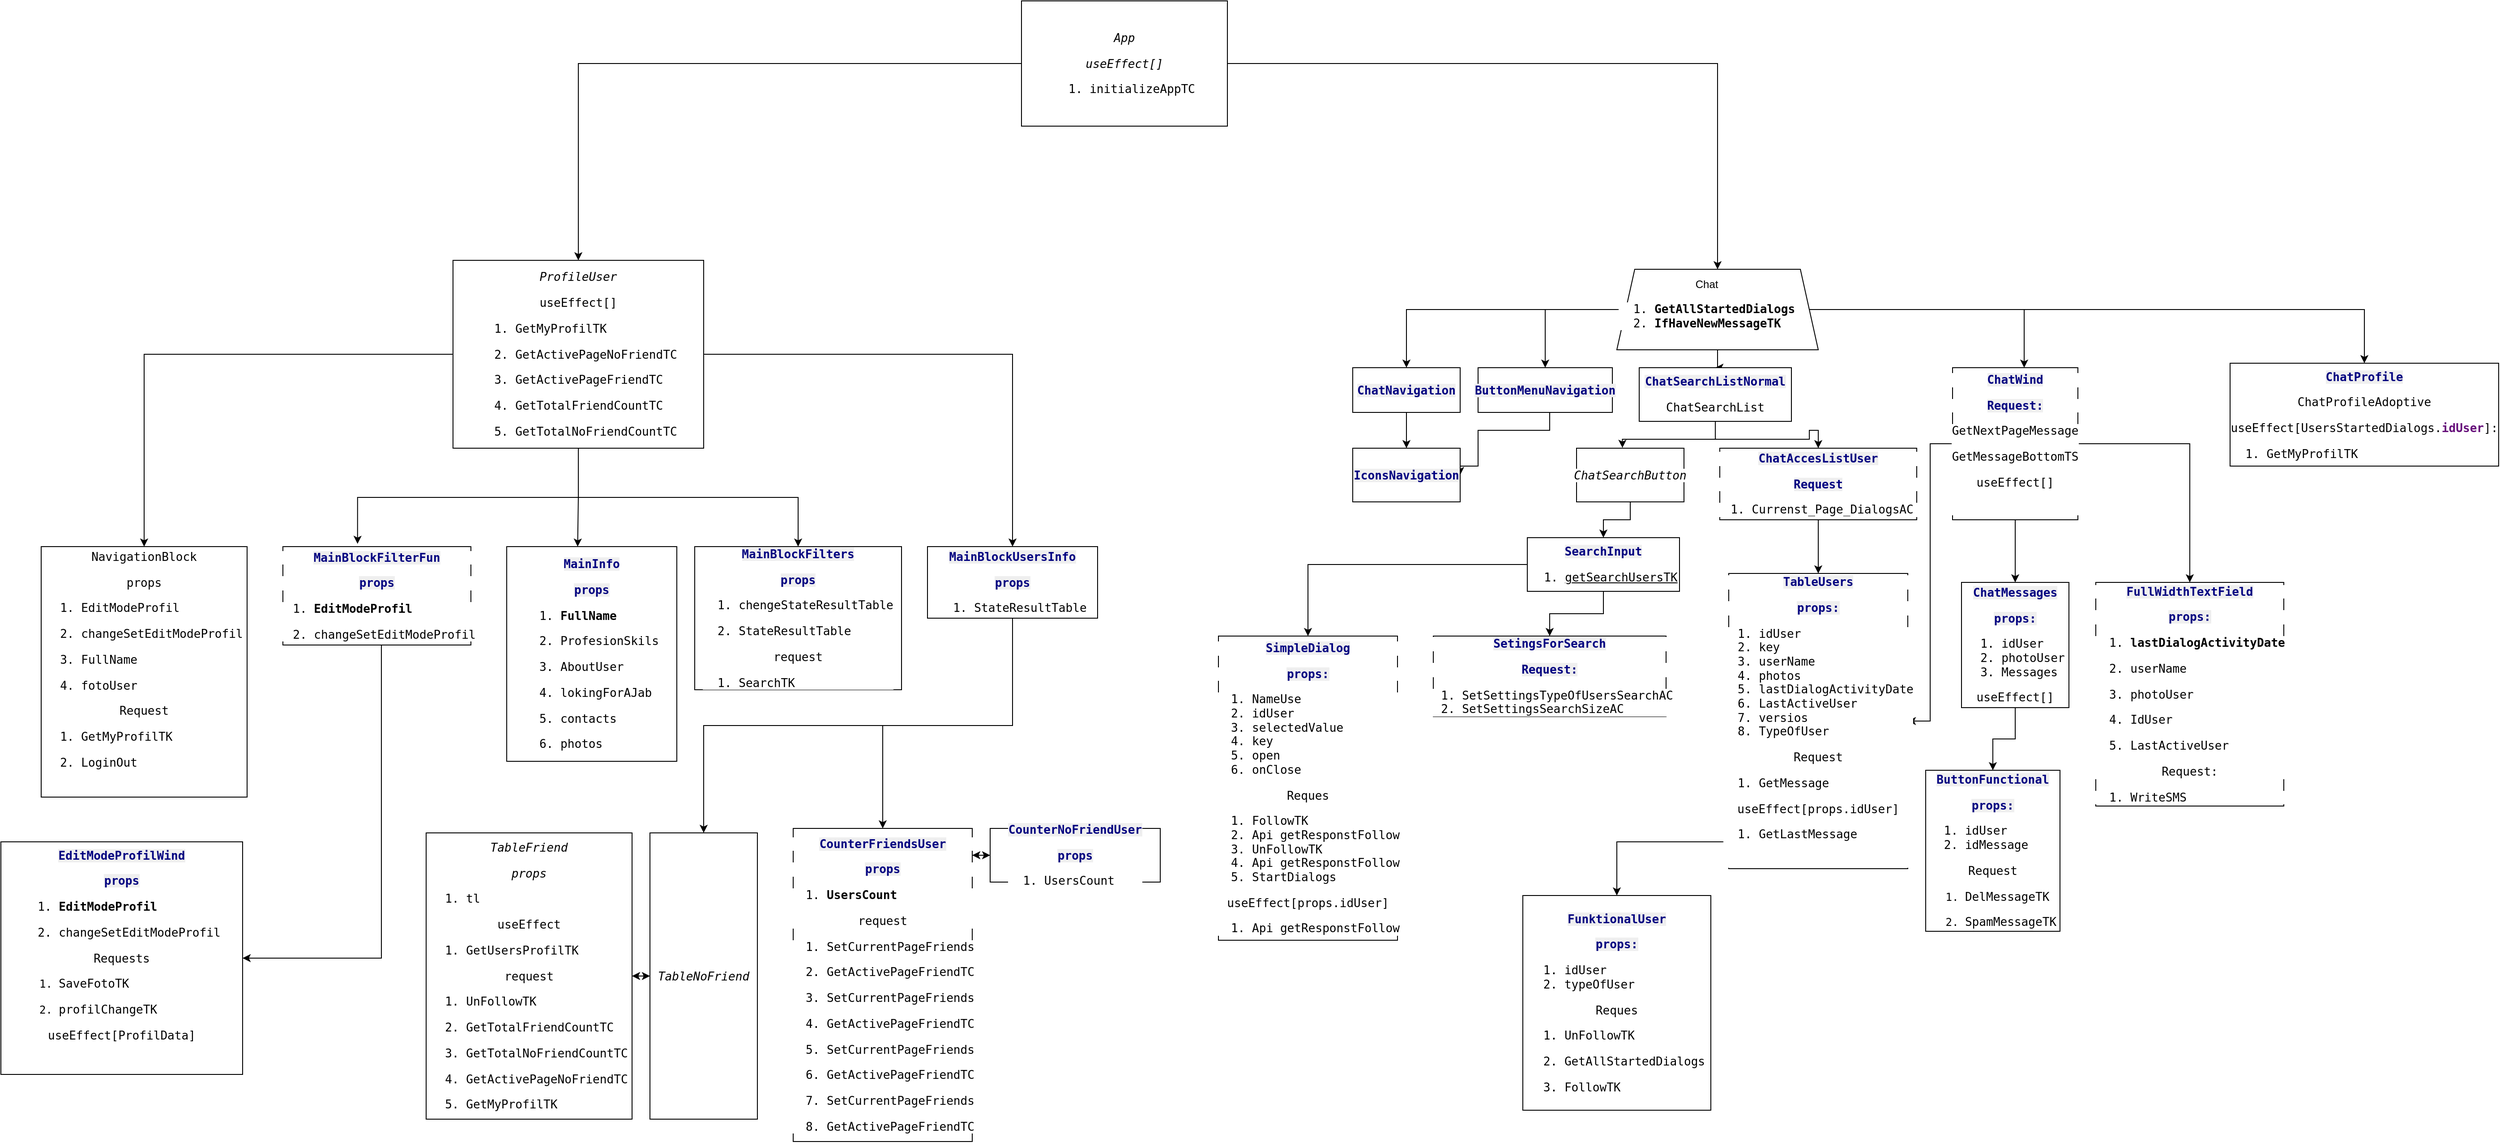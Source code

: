<mxfile version="21.0.10" type="github">
  <diagram name="Page-1" id="E1EqeKyKdgdfcU3Eb4Ar">
    <mxGraphModel dx="4907" dy="2776" grid="1" gridSize="10" guides="1" tooltips="1" connect="1" arrows="1" fold="1" page="1" pageScale="1" pageWidth="850" pageHeight="1100" math="0" shadow="0">
      <root>
        <mxCell id="0" />
        <mxCell id="1" parent="0" />
        <mxCell id="vgp3z5RlEEKJQW33sawf-9" style="edgeStyle=orthogonalEdgeStyle;rounded=0;orthogonalLoop=1;jettySize=auto;html=1;" parent="1" source="vgp3z5RlEEKJQW33sawf-1" target="vgp3z5RlEEKJQW33sawf-2" edge="1">
          <mxGeometry relative="1" as="geometry" />
        </mxCell>
        <mxCell id="vgp3z5RlEEKJQW33sawf-10" style="edgeStyle=orthogonalEdgeStyle;rounded=0;orthogonalLoop=1;jettySize=auto;html=1;entryX=0.5;entryY=0;entryDx=0;entryDy=0;" parent="1" source="vgp3z5RlEEKJQW33sawf-1" target="vgp3z5RlEEKJQW33sawf-3" edge="1">
          <mxGeometry relative="1" as="geometry" />
        </mxCell>
        <mxCell id="vgp3z5RlEEKJQW33sawf-11" style="edgeStyle=orthogonalEdgeStyle;rounded=0;orthogonalLoop=1;jettySize=auto;html=1;" parent="1" source="vgp3z5RlEEKJQW33sawf-1" target="vgp3z5RlEEKJQW33sawf-4" edge="1">
          <mxGeometry relative="1" as="geometry" />
        </mxCell>
        <mxCell id="vgp3z5RlEEKJQW33sawf-13" style="edgeStyle=orthogonalEdgeStyle;rounded=0;orthogonalLoop=1;jettySize=auto;html=1;exitX=1;exitY=0.5;exitDx=0;exitDy=0;entryX=0.5;entryY=0;entryDx=0;entryDy=0;" parent="1" source="vgp3z5RlEEKJQW33sawf-1" target="vgp3z5RlEEKJQW33sawf-6" edge="1">
          <mxGeometry relative="1" as="geometry" />
        </mxCell>
        <mxCell id="vgp3z5RlEEKJQW33sawf-21" style="edgeStyle=orthogonalEdgeStyle;rounded=0;orthogonalLoop=1;jettySize=auto;html=1;exitX=1;exitY=0.5;exitDx=0;exitDy=0;" parent="1" source="vgp3z5RlEEKJQW33sawf-1" target="vgp3z5RlEEKJQW33sawf-5" edge="1">
          <mxGeometry relative="1" as="geometry">
            <Array as="points">
              <mxPoint x="760" y="55" />
            </Array>
          </mxGeometry>
        </mxCell>
        <mxCell id="vgp3z5RlEEKJQW33sawf-1" value="&lt;div style=&quot;text-align: center;&quot;&gt;&lt;span style=&quot;background-color: initial;&quot;&gt;Chat&lt;/span&gt;&lt;/div&gt;&lt;pre style=&quot;background-color: rgb(255, 255, 255); font-family: &amp;quot;JetBrains Mono&amp;quot;, monospace; font-size: 9.8pt;&quot;&gt;&lt;ol&gt;&lt;li style=&quot;text-align: center;&quot;&gt;&lt;b&gt;GetAllStartedDialogs&lt;/b&gt;&lt;/li&gt;&lt;li&gt;&lt;b style=&quot;font-size: 9.8pt; white-space: normal;&quot;&gt;IfHaveNewMessageTK&lt;/b&gt;&lt;/li&gt;&lt;/ol&gt;&lt;/pre&gt;" style="shape=trapezoid;perimeter=trapezoidPerimeter;whiteSpace=wrap;html=1;fixedSize=1;align=left;" parent="1" vertex="1">
          <mxGeometry x="305" y="10" width="225" height="90" as="geometry" />
        </mxCell>
        <mxCell id="vgp3z5RlEEKJQW33sawf-8" style="edgeStyle=orthogonalEdgeStyle;rounded=0;orthogonalLoop=1;jettySize=auto;html=1;exitX=0.5;exitY=1;exitDx=0;exitDy=0;entryX=0.5;entryY=0;entryDx=0;entryDy=0;" parent="1" source="vgp3z5RlEEKJQW33sawf-2" target="vgp3z5RlEEKJQW33sawf-7" edge="1">
          <mxGeometry relative="1" as="geometry" />
        </mxCell>
        <mxCell id="vgp3z5RlEEKJQW33sawf-2" value="&lt;pre style=&quot;background-color:#ffffff;color:#000000;font-family:&#39;JetBrains Mono&#39;,monospace;font-size:9.8pt;&quot;&gt;&lt;span style=&quot;color:#000080;background-color:#efefef;font-weight:bold;&quot;&gt;ChatNavigation&lt;/span&gt;&lt;/pre&gt;" style="rounded=0;whiteSpace=wrap;html=1;" parent="1" vertex="1">
          <mxGeometry x="10" y="120" width="120" height="50" as="geometry" />
        </mxCell>
        <mxCell id="vgp3z5RlEEKJQW33sawf-15" style="edgeStyle=orthogonalEdgeStyle;rounded=0;orthogonalLoop=1;jettySize=auto;html=1;entryX=1;entryY=0.5;entryDx=0;entryDy=0;" parent="1" source="vgp3z5RlEEKJQW33sawf-3" target="vgp3z5RlEEKJQW33sawf-7" edge="1">
          <mxGeometry relative="1" as="geometry">
            <Array as="points">
              <mxPoint x="230" y="190" />
              <mxPoint x="150" y="190" />
              <mxPoint x="150" y="230" />
            </Array>
          </mxGeometry>
        </mxCell>
        <mxCell id="vgp3z5RlEEKJQW33sawf-3" value="&lt;pre style=&quot;background-color:#ffffff;color:#000000;font-family:&#39;JetBrains Mono&#39;,monospace;font-size:9.8pt;&quot;&gt;&lt;span style=&quot;color:#000080;background-color:#efefef;font-weight:bold;&quot;&gt;ButtonMenuNavigation&lt;/span&gt;&lt;/pre&gt;" style="rounded=0;whiteSpace=wrap;html=1;" parent="1" vertex="1">
          <mxGeometry x="150" y="120" width="150" height="50" as="geometry" />
        </mxCell>
        <mxCell id="vgp3z5RlEEKJQW33sawf-18" style="edgeStyle=orthogonalEdgeStyle;rounded=0;orthogonalLoop=1;jettySize=auto;html=1;entryX=0.427;entryY=-0.007;entryDx=0;entryDy=0;entryPerimeter=0;" parent="1" source="vgp3z5RlEEKJQW33sawf-4" target="vgp3z5RlEEKJQW33sawf-16" edge="1">
          <mxGeometry relative="1" as="geometry" />
        </mxCell>
        <mxCell id="vgp3z5RlEEKJQW33sawf-27" style="edgeStyle=orthogonalEdgeStyle;rounded=0;orthogonalLoop=1;jettySize=auto;html=1;" parent="1" source="vgp3z5RlEEKJQW33sawf-4" target="vgp3z5RlEEKJQW33sawf-26" edge="1">
          <mxGeometry relative="1" as="geometry" />
        </mxCell>
        <mxCell id="vgp3z5RlEEKJQW33sawf-4" value="&lt;pre style=&quot;background-color:#ffffff;color:#000000;font-family:&#39;JetBrains Mono&#39;,monospace;font-size:9.8pt;&quot;&gt;&lt;span style=&quot;color:#000080;background-color:#efefef;font-weight:bold;&quot;&gt;ChatSearchListNormal&lt;/span&gt;&lt;/pre&gt;&lt;pre style=&quot;background-color:#ffffff;color:#000000;font-family:&#39;JetBrains Mono&#39;,monospace;font-size:9.8pt;&quot;&gt;&lt;pre style=&quot;font-family: &amp;quot;JetBrains Mono&amp;quot;, monospace; font-size: 9.8pt;&quot;&gt;ChatSearchList&lt;/pre&gt;&lt;/pre&gt;" style="rounded=0;whiteSpace=wrap;html=1;" parent="1" vertex="1">
          <mxGeometry x="330" y="120" width="170" height="60" as="geometry" />
        </mxCell>
        <mxCell id="vgp3z5RlEEKJQW33sawf-33" style="edgeStyle=orthogonalEdgeStyle;rounded=0;orthogonalLoop=1;jettySize=auto;html=1;entryX=1;entryY=0.5;entryDx=0;entryDy=0;" parent="1" source="vgp3z5RlEEKJQW33sawf-5" target="vgp3z5RlEEKJQW33sawf-28" edge="1">
          <mxGeometry relative="1" as="geometry" />
        </mxCell>
        <mxCell id="vgp3z5RlEEKJQW33sawf-37" style="edgeStyle=orthogonalEdgeStyle;rounded=0;orthogonalLoop=1;jettySize=auto;html=1;entryX=0.5;entryY=0;entryDx=0;entryDy=0;" parent="1" source="vgp3z5RlEEKJQW33sawf-5" target="vgp3z5RlEEKJQW33sawf-34" edge="1">
          <mxGeometry relative="1" as="geometry" />
        </mxCell>
        <mxCell id="vgp3z5RlEEKJQW33sawf-39" style="edgeStyle=orthogonalEdgeStyle;rounded=0;orthogonalLoop=1;jettySize=auto;html=1;" parent="1" source="vgp3z5RlEEKJQW33sawf-5" target="vgp3z5RlEEKJQW33sawf-38" edge="1">
          <mxGeometry relative="1" as="geometry" />
        </mxCell>
        <mxCell id="vgp3z5RlEEKJQW33sawf-5" value="&lt;pre style=&quot;background-color:#ffffff;color:#000000;font-family:&#39;JetBrains Mono&#39;,monospace;font-size:9.8pt;&quot;&gt;&lt;span style=&quot;color:#000080;background-color:#efefef;font-weight:bold;&quot;&gt;ChatWind&lt;/span&gt;&lt;/pre&gt;&lt;pre style=&quot;background-color:#ffffff;color:#000000;font-family:&#39;JetBrains Mono&#39;,monospace;font-size:9.8pt;&quot;&gt;&lt;span style=&quot;color:#000080;background-color:#efefef;font-weight:bold;&quot;&gt;Request:&lt;/span&gt;&lt;/pre&gt;&lt;pre style=&quot;background-color:#ffffff;color:#000000;font-family:&#39;JetBrains Mono&#39;,monospace;font-size:9.8pt;&quot;&gt;&lt;pre style=&quot;font-family: &amp;quot;JetBrains Mono&amp;quot;, monospace; font-size: 9.8pt;&quot;&gt;GetNextPageMessage&lt;/pre&gt;&lt;pre style=&quot;font-family: &amp;quot;JetBrains Mono&amp;quot;, monospace; font-size: 9.8pt;&quot;&gt;GetMessageBottomTS&lt;/pre&gt;&lt;pre style=&quot;font-family: &amp;quot;JetBrains Mono&amp;quot;, monospace; font-size: 9.8pt;&quot;&gt;useEffect[]&lt;/pre&gt;&lt;pre style=&quot;font-family: &amp;quot;JetBrains Mono&amp;quot;, monospace; font-size: 9.8pt;&quot;&gt;&lt;br&gt;&lt;/pre&gt;&lt;/pre&gt;" style="rounded=0;whiteSpace=wrap;html=1;" parent="1" vertex="1">
          <mxGeometry x="680" y="120" width="140" height="170" as="geometry" />
        </mxCell>
        <mxCell id="vgp3z5RlEEKJQW33sawf-6" value="&lt;pre style=&quot;background-color:#ffffff;color:#000000;font-family:&#39;JetBrains Mono&#39;,monospace;font-size:9.8pt;&quot;&gt;&lt;span style=&quot;color:#000080;background-color:#efefef;font-weight:bold;&quot;&gt;ChatProfile&lt;/span&gt;&lt;/pre&gt;&lt;pre style=&quot;background-color:#ffffff;color:#000000;font-family:&#39;JetBrains Mono&#39;,monospace;font-size:9.8pt;&quot;&gt;&lt;pre style=&quot;font-family: &amp;quot;JetBrains Mono&amp;quot;, monospace; font-size: 9.8pt;&quot;&gt;ChatProfileAdoptive&lt;/pre&gt;&lt;pre style=&quot;font-family: &amp;quot;JetBrains Mono&amp;quot;, monospace; font-size: 9.8pt;&quot;&gt;useEffect[UsersStartedDialogs.&lt;span style=&quot;font-size: 9.8pt; color: rgb(102, 14, 122); font-weight: bold;&quot;&gt;idUser&lt;/span&gt;]&lt;span style=&quot;font-size: 9.8pt;&quot;&gt;:&lt;/span&gt;&lt;/pre&gt;&lt;pre style=&quot;text-align: left; font-family: &amp;quot;JetBrains Mono&amp;quot;, monospace; font-size: 9.8pt;&quot;&gt;&lt;ol&gt;&lt;li&gt;&lt;pre style=&quot;font-family: &amp;quot;JetBrains Mono&amp;quot;, monospace; font-size: 9.8pt;&quot;&gt;GetMyProfilTK&lt;/pre&gt;&lt;/li&gt;&lt;/ol&gt;&lt;/pre&gt;&lt;/pre&gt;" style="rounded=0;whiteSpace=wrap;html=1;" parent="1" vertex="1">
          <mxGeometry x="990" y="115" width="300" height="115" as="geometry" />
        </mxCell>
        <mxCell id="vgp3z5RlEEKJQW33sawf-7" value="&lt;pre style=&quot;background-color:#ffffff;color:#000000;font-family:&#39;JetBrains Mono&#39;,monospace;font-size:9.8pt;&quot;&gt;&lt;span style=&quot;color:#000080;background-color:#efefef;font-weight:bold;&quot;&gt;IconsNavigation&lt;/span&gt;&lt;/pre&gt;" style="rounded=0;whiteSpace=wrap;html=1;" parent="1" vertex="1">
          <mxGeometry x="10" y="210" width="120" height="60" as="geometry" />
        </mxCell>
        <mxCell id="vgp3z5RlEEKJQW33sawf-19" style="edgeStyle=orthogonalEdgeStyle;rounded=0;orthogonalLoop=1;jettySize=auto;html=1;entryX=0.5;entryY=0;entryDx=0;entryDy=0;" parent="1" source="vgp3z5RlEEKJQW33sawf-16" target="vgp3z5RlEEKJQW33sawf-17" edge="1">
          <mxGeometry relative="1" as="geometry" />
        </mxCell>
        <mxCell id="vgp3z5RlEEKJQW33sawf-16" value="&lt;pre style=&quot;background-color:#ffffff;color:#000000;font-family:&#39;JetBrains Mono&#39;,monospace;font-size:9.8pt;&quot;&gt;&lt;span style=&quot;font-style:italic;&quot;&gt;ChatSearchButton&lt;/span&gt;&lt;/pre&gt;" style="rounded=0;whiteSpace=wrap;html=1;" parent="1" vertex="1">
          <mxGeometry x="260" y="210" width="120" height="60" as="geometry" />
        </mxCell>
        <mxCell id="vgp3z5RlEEKJQW33sawf-24" style="edgeStyle=orthogonalEdgeStyle;rounded=0;orthogonalLoop=1;jettySize=auto;html=1;entryX=0.5;entryY=0;entryDx=0;entryDy=0;" parent="1" source="vgp3z5RlEEKJQW33sawf-17" target="vgp3z5RlEEKJQW33sawf-22" edge="1">
          <mxGeometry relative="1" as="geometry" />
        </mxCell>
        <mxCell id="vgp3z5RlEEKJQW33sawf-25" style="edgeStyle=orthogonalEdgeStyle;rounded=0;orthogonalLoop=1;jettySize=auto;html=1;entryX=0.5;entryY=0;entryDx=0;entryDy=0;" parent="1" source="vgp3z5RlEEKJQW33sawf-17" target="vgp3z5RlEEKJQW33sawf-23" edge="1">
          <mxGeometry relative="1" as="geometry" />
        </mxCell>
        <mxCell id="vgp3z5RlEEKJQW33sawf-17" value="&lt;pre style=&quot;background-color:#ffffff;color:#000000;font-family:&#39;JetBrains Mono&#39;,monospace;font-size:9.8pt;&quot;&gt;&lt;span style=&quot;color:#000080;background-color:#efefef;font-weight:bold;&quot;&gt;SearchInput&lt;/span&gt;&lt;/pre&gt;&lt;pre style=&quot;background-color:#ffffff;color:#000000;font-family:&#39;JetBrains Mono&#39;,monospace;font-size:9.8pt;&quot;&gt;&lt;pre style=&quot;font-family: &amp;quot;JetBrains Mono&amp;quot;, monospace; font-size: 9.8pt;&quot;&gt;&lt;ol&gt;&lt;li&gt;&lt;u&gt;getSearchUsersTK&lt;/u&gt;&lt;/li&gt;&lt;/ol&gt;&lt;/pre&gt;&lt;/pre&gt;" style="rounded=0;whiteSpace=wrap;html=1;" parent="1" vertex="1">
          <mxGeometry x="205" y="310" width="170" height="60" as="geometry" />
        </mxCell>
        <mxCell id="vgp3z5RlEEKJQW33sawf-22" value="&lt;pre style=&quot;background-color:#ffffff;color:#000000;font-family:&#39;JetBrains Mono&#39;,monospace;font-size:9.8pt;&quot;&gt;&lt;span style=&quot;color:#000080;background-color:#efefef;font-weight:bold;&quot;&gt;SimpleDialog&lt;/span&gt;&lt;/pre&gt;&lt;pre style=&quot;background-color:#ffffff;color:#000000;font-family:&#39;JetBrains Mono&#39;,monospace;font-size:9.8pt;&quot;&gt;&lt;span style=&quot;color:#000080;background-color:#efefef;font-weight:bold;&quot;&gt;props:&lt;/span&gt;&lt;/pre&gt;&lt;pre style=&quot;background-color: rgb(255, 255, 255);&quot;&gt;&lt;pre style=&quot;&quot;&gt;&lt;ol style=&quot;color: rgb(0, 0, 0); font-family: &amp;quot;JetBrains Mono&amp;quot;, monospace; font-size: 9.8pt;&quot;&gt;&lt;li style=&quot;text-align: left;&quot;&gt;NameUse&lt;/li&gt;&lt;li style=&quot;text-align: left;&quot;&gt;idUser&lt;/li&gt;&lt;li style=&quot;text-align: left;&quot;&gt;selectedValue&lt;/li&gt;&lt;li style=&quot;text-align: left;&quot;&gt;key&lt;/li&gt;&lt;li style=&quot;text-align: left;&quot;&gt;open&lt;/li&gt;&lt;li style=&quot;text-align: left;&quot;&gt;onClose&lt;/li&gt;&lt;/ol&gt;&lt;font face=&quot;JetBrains Mono, monospace&quot;&gt;&lt;span style=&quot;font-size: 13.067px;&quot;&gt;Reques&lt;/span&gt;&lt;/font&gt;&lt;/pre&gt;&lt;pre style=&quot;&quot;&gt;&lt;pre style=&quot;font-family: &amp;quot;JetBrains Mono&amp;quot;, monospace; font-size: 9.8pt;&quot;&gt;&lt;ol&gt;&lt;li style=&quot;text-align: left;&quot;&gt;FollowTK&lt;/li&gt;&lt;li style=&quot;text-align: left;&quot;&gt;Api getResponstFollow&lt;/li&gt;&lt;li style=&quot;text-align: left;&quot;&gt;UnFollowTK&lt;/li&gt;&lt;li style=&quot;text-align: left;&quot;&gt;Api getResponstFollow&lt;/li&gt;&lt;li style=&quot;text-align: left;&quot;&gt;StartDialogs&lt;/li&gt;&lt;/ol&gt;useEffect[props.idUser]&lt;/pre&gt;&lt;pre style=&quot;font-family: &amp;quot;JetBrains Mono&amp;quot;, monospace; font-size: 9.8pt;&quot;&gt;&lt;ol&gt;&lt;li style=&quot;text-align: left;&quot;&gt;&lt;pre style=&quot;font-family: &amp;quot;JetBrains Mono&amp;quot;, monospace; font-size: 9.8pt;&quot;&gt;Api getResponstFollow&lt;/pre&gt;&lt;/li&gt;&lt;/ol&gt;&lt;/pre&gt;&lt;/pre&gt;&lt;/pre&gt;" style="rounded=0;whiteSpace=wrap;html=1;" parent="1" vertex="1">
          <mxGeometry x="-140" y="420" width="200" height="340" as="geometry" />
        </mxCell>
        <mxCell id="vgp3z5RlEEKJQW33sawf-23" value="&lt;pre style=&quot;background-color:#ffffff;color:#000000;font-family:&#39;JetBrains Mono&#39;,monospace;font-size:9.8pt;&quot;&gt;&lt;span style=&quot;color:#000080;background-color:#efefef;font-weight:bold;&quot;&gt;SetingsForSearch&lt;/span&gt;&lt;/pre&gt;&lt;pre style=&quot;background-color:#ffffff;color:#000000;font-family:&#39;JetBrains Mono&#39;,monospace;font-size:9.8pt;&quot;&gt;&lt;span style=&quot;color:#000080;background-color:#efefef;font-weight:bold;&quot;&gt;Request:&lt;/span&gt;&lt;/pre&gt;&lt;pre style=&quot;background-color:#ffffff;color:#000000;font-family:&#39;JetBrains Mono&#39;,monospace;font-size:9.8pt;&quot;&gt;&lt;pre style=&quot;text-align: left; font-family: &amp;quot;JetBrains Mono&amp;quot;, monospace; font-size: 9.8pt;&quot;&gt;&lt;ol&gt;&lt;li&gt;SetSettingsTypeOfUsersSearchAC&lt;/li&gt;&lt;li&gt;SetSettingsSearchSizeAC&lt;/li&gt;&lt;/ol&gt;&lt;/pre&gt;&lt;/pre&gt;" style="rounded=0;whiteSpace=wrap;html=1;" parent="1" vertex="1">
          <mxGeometry x="100" y="420" width="260" height="90" as="geometry" />
        </mxCell>
        <mxCell id="vgp3z5RlEEKJQW33sawf-29" style="edgeStyle=orthogonalEdgeStyle;rounded=0;orthogonalLoop=1;jettySize=auto;html=1;entryX=0.5;entryY=0;entryDx=0;entryDy=0;" parent="1" source="vgp3z5RlEEKJQW33sawf-26" target="vgp3z5RlEEKJQW33sawf-28" edge="1">
          <mxGeometry relative="1" as="geometry" />
        </mxCell>
        <mxCell id="vgp3z5RlEEKJQW33sawf-26" value="&lt;pre style=&quot;background-color:#ffffff;color:#000000;font-family:&#39;JetBrains Mono&#39;,monospace;font-size:9.8pt;&quot;&gt;&lt;span style=&quot;color:#000080;background-color:#efefef;font-weight:bold;&quot;&gt;ChatAccesListUser&lt;/span&gt;&lt;/pre&gt;&lt;pre style=&quot;background-color:#ffffff;color:#000000;font-family:&#39;JetBrains Mono&#39;,monospace;font-size:9.8pt;&quot;&gt;&lt;span style=&quot;color:#000080;background-color:#efefef;font-weight:bold;&quot;&gt;Request&lt;/span&gt;&lt;/pre&gt;&lt;pre style=&quot;background-color:#ffffff;color:#000000;font-family:&#39;JetBrains Mono&#39;,monospace;font-size:9.8pt;&quot;&gt;&lt;pre style=&quot;font-family: &amp;quot;JetBrains Mono&amp;quot;, monospace; font-size: 9.8pt;&quot;&gt;&lt;ol&gt;&lt;li&gt;Currenst_Page_DialogsAC&lt;span style=&quot;white-space: pre;&quot;&gt;	&lt;/span&gt;&lt;/li&gt;&lt;/ol&gt;&lt;/pre&gt;&lt;/pre&gt;" style="rounded=0;whiteSpace=wrap;html=1;" parent="1" vertex="1">
          <mxGeometry x="420" y="210" width="220" height="80" as="geometry" />
        </mxCell>
        <mxCell id="vgp3z5RlEEKJQW33sawf-31" style="edgeStyle=orthogonalEdgeStyle;rounded=0;orthogonalLoop=1;jettySize=auto;html=1;" parent="1" source="vgp3z5RlEEKJQW33sawf-28" target="vgp3z5RlEEKJQW33sawf-30" edge="1">
          <mxGeometry relative="1" as="geometry">
            <Array as="points">
              <mxPoint x="305" y="650" />
            </Array>
          </mxGeometry>
        </mxCell>
        <mxCell id="vgp3z5RlEEKJQW33sawf-28" value="&lt;pre style=&quot;background-color:#ffffff;color:#000000;font-family:&#39;JetBrains Mono&#39;,monospace;font-size:9.8pt;&quot;&gt;&lt;span style=&quot;color:#000080;background-color:#efefef;font-weight:bold;&quot;&gt;TableUsers&lt;/span&gt;&lt;/pre&gt;&lt;pre style=&quot;background-color:#ffffff;color:#000000;font-family:&#39;JetBrains Mono&#39;,monospace;font-size:9.8pt;&quot;&gt;&lt;span style=&quot;color:#000080;background-color:#efefef;font-weight:bold;&quot;&gt;props:&lt;/span&gt;&lt;/pre&gt;&lt;pre style=&quot;background-color: rgb(255, 255, 255);&quot;&gt;&lt;pre style=&quot;&quot;&gt;&lt;ol style=&quot;color: rgb(0, 0, 0); font-family: &amp;quot;JetBrains Mono&amp;quot;, monospace; font-size: 9.8pt;&quot;&gt;&lt;li style=&quot;text-align: left;&quot;&gt;idUser&lt;/li&gt;&lt;li style=&quot;text-align: left;&quot;&gt;key&lt;/li&gt;&lt;li style=&quot;text-align: left;&quot;&gt;userName&lt;/li&gt;&lt;li style=&quot;text-align: left;&quot;&gt;photos&lt;/li&gt;&lt;li style=&quot;text-align: left;&quot;&gt;lastDialogActivityDate&lt;/li&gt;&lt;li style=&quot;text-align: left;&quot;&gt;LastActiveUser&lt;/li&gt;&lt;li style=&quot;text-align: left;&quot;&gt;versios&lt;/li&gt;&lt;li style=&quot;text-align: left;&quot;&gt;TypeOfUser&lt;/li&gt;&lt;/ol&gt;&lt;font face=&quot;JetBrains Mono, monospace&quot;&gt;&lt;span style=&quot;font-size: 9.8pt;&quot;&gt;Request&lt;br&gt;&lt;/span&gt;&lt;/font&gt;&lt;ol style=&quot;color: rgb(0, 0, 0); font-family: &amp;quot;JetBrains Mono&amp;quot;, monospace; font-size: 9.8pt;&quot;&gt;&lt;li style=&quot;text-align: left;&quot;&gt;&lt;pre style=&quot;font-family: &amp;quot;JetBrains Mono&amp;quot;, monospace; font-size: 9.8pt;&quot;&gt;GetMessage&lt;/pre&gt;&lt;/li&gt;&lt;/ol&gt;&lt;pre style=&quot;font-family: &amp;quot;JetBrains Mono&amp;quot;, monospace; font-size: 9.8pt;&quot;&gt;useEffect[props.idUser&lt;span style=&quot;font-size: 9.8pt;&quot;&gt;]&lt;/span&gt;&lt;/pre&gt;&lt;pre style=&quot;font-family: &amp;quot;JetBrains Mono&amp;quot;, monospace; font-size: 9.8pt;&quot;&gt;&lt;ol&gt;&lt;li style=&quot;text-align: left;&quot;&gt;GetLastMessage&lt;/li&gt;&lt;/ol&gt;&lt;/pre&gt;&lt;pre style=&quot;font-family: &amp;quot;JetBrains Mono&amp;quot;, monospace; font-size: 9.8pt;&quot;&gt;&lt;span style=&quot;font-size: 9.8pt;&quot;&gt;&lt;br&gt;&lt;/span&gt;&lt;/pre&gt;&lt;/pre&gt;&lt;/pre&gt;" style="rounded=0;whiteSpace=wrap;html=1;" parent="1" vertex="1">
          <mxGeometry x="430" y="350" width="200" height="330" as="geometry" />
        </mxCell>
        <mxCell id="vgp3z5RlEEKJQW33sawf-30" value="&lt;pre style=&quot;background-color:#ffffff;color:#000000;font-family:&#39;JetBrains Mono&#39;,monospace;font-size:9.8pt;&quot;&gt;&lt;span style=&quot;color:#000080;background-color:#efefef;font-weight:bold;&quot;&gt;FunktionalUser&lt;/span&gt;&lt;/pre&gt;&lt;pre style=&quot;background-color:#ffffff;color:#000000;font-family:&#39;JetBrains Mono&#39;,monospace;font-size:9.8pt;&quot;&gt;&lt;span style=&quot;color:#000080;background-color:#efefef;font-weight:bold;&quot;&gt;props:&lt;/span&gt;&lt;/pre&gt;&lt;pre style=&quot;background-color:#ffffff;color:#000000;font-family:&#39;JetBrains Mono&#39;,monospace;font-size:9.8pt;&quot;&gt;&lt;pre style=&quot;font-family: &amp;quot;JetBrains Mono&amp;quot;, monospace; font-size: 9.8pt;&quot;&gt;&lt;ol&gt;&lt;li style=&quot;text-align: left;&quot;&gt;idUser&lt;/li&gt;&lt;li style=&quot;text-align: left;&quot;&gt;typeOfUser&lt;/li&gt;&lt;/ol&gt;Reques&lt;/pre&gt;&lt;pre style=&quot;font-family: &amp;quot;JetBrains Mono&amp;quot;, monospace; font-size: 9.8pt;&quot;&gt;&lt;ol&gt;&lt;li style=&quot;text-align: left;&quot;&gt;&lt;pre style=&quot;font-family: &amp;quot;JetBrains Mono&amp;quot;, monospace; font-size: 9.8pt;&quot;&gt;UnFollowTK&lt;/pre&gt;&lt;/li&gt;&lt;li style=&quot;text-align: left;&quot;&gt;&lt;pre style=&quot;font-family: &amp;quot;JetBrains Mono&amp;quot;, monospace; font-size: 9.8pt;&quot;&gt;GetAllStartedDialogs&lt;/pre&gt;&lt;/li&gt;&lt;li style=&quot;text-align: left;&quot;&gt;&lt;pre style=&quot;font-family: &amp;quot;JetBrains Mono&amp;quot;, monospace; font-size: 9.8pt;&quot;&gt;FollowTK&lt;/pre&gt;&lt;/li&gt;&lt;/ol&gt;&lt;/pre&gt;&lt;/pre&gt;" style="rounded=0;whiteSpace=wrap;html=1;" parent="1" vertex="1">
          <mxGeometry x="200" y="710" width="210" height="240" as="geometry" />
        </mxCell>
        <mxCell id="vgp3z5RlEEKJQW33sawf-36" style="edgeStyle=orthogonalEdgeStyle;rounded=0;orthogonalLoop=1;jettySize=auto;html=1;" parent="1" source="vgp3z5RlEEKJQW33sawf-34" target="vgp3z5RlEEKJQW33sawf-35" edge="1">
          <mxGeometry relative="1" as="geometry" />
        </mxCell>
        <mxCell id="vgp3z5RlEEKJQW33sawf-34" value="&lt;pre style=&quot;background-color:#ffffff;color:#000000;font-family:&#39;JetBrains Mono&#39;,monospace;font-size:9.8pt;&quot;&gt;&lt;span style=&quot;color:#000080;background-color:#efefef;font-weight:bold;&quot;&gt;ChatMessages&lt;/span&gt;&lt;/pre&gt;&lt;pre style=&quot;background-color:#ffffff;color:#000000;font-family:&#39;JetBrains Mono&#39;,monospace;font-size:9.8pt;&quot;&gt;&lt;span style=&quot;color:#000080;background-color:#efefef;font-weight:bold;&quot;&gt;props:&lt;/span&gt;&lt;/pre&gt;&lt;pre style=&quot;background-color:#ffffff;color:#000000;font-family:&#39;JetBrains Mono&#39;,monospace;font-size:9.8pt;&quot;&gt;&lt;pre style=&quot;font-family: &amp;quot;JetBrains Mono&amp;quot;, monospace; font-size: 9.8pt;&quot;&gt;&lt;ol&gt;&lt;li style=&quot;text-align: left;&quot;&gt;idUser&lt;/li&gt;&lt;li style=&quot;text-align: left;&quot;&gt;photoUser&lt;/li&gt;&lt;li style=&quot;text-align: left;&quot;&gt;Messages&lt;/li&gt;&lt;/ol&gt;&lt;div style=&quot;&quot;&gt;&lt;span style=&quot;font-size: 9.8pt; white-space: normal;&quot;&gt;useEffect[]&lt;/span&gt;&lt;/div&gt;&lt;/pre&gt;&lt;/pre&gt;" style="rounded=0;whiteSpace=wrap;html=1;" parent="1" vertex="1">
          <mxGeometry x="690" y="360" width="120" height="140" as="geometry" />
        </mxCell>
        <mxCell id="vgp3z5RlEEKJQW33sawf-35" value="&lt;pre style=&quot;background-color:#ffffff;color:#000000;font-family:&#39;JetBrains Mono&#39;,monospace;font-size:9.8pt;&quot;&gt;&lt;span style=&quot;color:#000080;background-color:#efefef;font-weight:bold;&quot;&gt;ButtonFunctional&lt;/span&gt;&lt;/pre&gt;&lt;pre style=&quot;background-color:#ffffff;color:#000000;font-family:&#39;JetBrains Mono&#39;,monospace;font-size:9.8pt;&quot;&gt;&lt;span style=&quot;color:#000080;background-color:#efefef;font-weight:bold;&quot;&gt;props:&lt;/span&gt;&lt;/pre&gt;&lt;pre style=&quot;background-color: rgb(255, 255, 255);&quot;&gt;&lt;pre style=&quot;&quot;&gt;&lt;ol style=&quot;color: rgb(0, 0, 0); font-family: &amp;quot;JetBrains Mono&amp;quot;, monospace; font-size: 9.8pt;&quot;&gt;&lt;li style=&quot;text-align: left;&quot;&gt;idUser&lt;/li&gt;&lt;li style=&quot;text-align: left;&quot;&gt;idMessage&lt;/li&gt;&lt;/ol&gt;&lt;font face=&quot;JetBrains Mono, monospace&quot;&gt;&lt;span style=&quot;font-size: 13.067px;&quot;&gt;Request&lt;/span&gt;&lt;/font&gt;&lt;/pre&gt;&lt;pre style=&quot;&quot;&gt;&lt;ol&gt;&lt;li style=&quot;text-align: left;&quot;&gt;&lt;font face=&quot;JetBrains Mono, monospace&quot;&gt;&lt;span style=&quot;font-size: 13.067px;&quot;&gt;&lt;pre style=&quot;font-family: &amp;quot;JetBrains Mono&amp;quot;, monospace; font-size: 9.8pt;&quot;&gt;DelMessageTK&lt;/pre&gt;&lt;/span&gt;&lt;/font&gt;&lt;/li&gt;&lt;li style=&quot;text-align: left;&quot;&gt;&lt;pre style=&quot;font-family: &amp;quot;JetBrains Mono&amp;quot;, monospace; font-size: 9.8pt;&quot;&gt;SpamMessageTK&lt;/pre&gt;&lt;/li&gt;&lt;/ol&gt;&lt;/pre&gt;&lt;/pre&gt;" style="rounded=0;whiteSpace=wrap;html=1;" parent="1" vertex="1">
          <mxGeometry x="650" y="570" width="150" height="180" as="geometry" />
        </mxCell>
        <mxCell id="vgp3z5RlEEKJQW33sawf-38" value="&lt;pre style=&quot;background-color:#ffffff;color:#000000;font-family:&#39;JetBrains Mono&#39;,monospace;font-size:9.8pt;&quot;&gt;&lt;span style=&quot;color:#000080;background-color:#efefef;font-weight:bold;&quot;&gt;FullWidthTextField&lt;/span&gt;&lt;/pre&gt;&lt;pre style=&quot;background-color:#ffffff;color:#000000;font-family:&#39;JetBrains Mono&#39;,monospace;font-size:9.8pt;&quot;&gt;&lt;span style=&quot;color:#000080;background-color:#efefef;font-weight:bold;&quot;&gt;props:&lt;/span&gt;&lt;/pre&gt;&lt;pre style=&quot;background-color: rgb(255, 255, 255);&quot;&gt;&lt;ol style=&quot;color: rgb(0, 0, 0); font-family: &amp;quot;JetBrains Mono&amp;quot;, monospace; font-size: 9.8pt;&quot;&gt;&lt;li style=&quot;text-align: left;&quot;&gt;&lt;span style=&quot;color:#000080;background-color:#efefef;font-weight:bold;&quot;&gt;&lt;pre style=&quot;background-color:#ffffff;color:#000000;font-family:&#39;JetBrains Mono&#39;,monospace;font-size:9.8pt;&quot;&gt;lastDialogActivityDate&lt;/pre&gt;&lt;/span&gt;&lt;/li&gt;&lt;li style=&quot;text-align: left;&quot;&gt;&lt;pre style=&quot;background-color:#ffffff;color:#000000;font-family:&#39;JetBrains Mono&#39;,monospace;font-size:9.8pt;&quot;&gt;&lt;pre style=&quot;font-family: &amp;quot;JetBrains Mono&amp;quot;, monospace; font-size: 9.8pt;&quot;&gt;userName&lt;/pre&gt;&lt;/pre&gt;&lt;/li&gt;&lt;li style=&quot;text-align: left;&quot;&gt;&lt;pre style=&quot;font-family: &amp;quot;JetBrains Mono&amp;quot;, monospace; font-size: 9.8pt;&quot;&gt;photoUser&lt;/pre&gt;&lt;/li&gt;&lt;li style=&quot;text-align: left;&quot;&gt;IdUser&lt;/li&gt;&lt;li style=&quot;text-align: left;&quot;&gt;&lt;pre style=&quot;font-family: &amp;quot;JetBrains Mono&amp;quot;, monospace; font-size: 9.8pt;&quot;&gt;LastActiveUser&lt;/pre&gt;&lt;/li&gt;&lt;/ol&gt;&lt;font face=&quot;JetBrains Mono, monospace&quot;&gt;&lt;span style=&quot;font-size: 13.067px;&quot;&gt;Request:&lt;/span&gt;&lt;/font&gt;&lt;/pre&gt;&lt;pre style=&quot;background-color: rgb(255, 255, 255);&quot;&gt;&lt;pre style=&quot;font-family: &amp;quot;JetBrains Mono&amp;quot;, monospace; font-size: 9.8pt;&quot;&gt;&lt;ol&gt;&lt;li style=&quot;text-align: left;&quot;&gt;WriteSMS&lt;/li&gt;&lt;/ol&gt;&lt;/pre&gt;&lt;/pre&gt;" style="rounded=0;whiteSpace=wrap;html=1;" parent="1" vertex="1">
          <mxGeometry x="840" y="360" width="210" height="250" as="geometry" />
        </mxCell>
        <mxCell id="oAbW2hnQfpr15mAtf9lJ-9" style="edgeStyle=orthogonalEdgeStyle;rounded=0;orthogonalLoop=1;jettySize=auto;html=1;" edge="1" parent="1" source="oAbW2hnQfpr15mAtf9lJ-1" target="oAbW2hnQfpr15mAtf9lJ-2">
          <mxGeometry relative="1" as="geometry" />
        </mxCell>
        <mxCell id="oAbW2hnQfpr15mAtf9lJ-10" style="edgeStyle=orthogonalEdgeStyle;rounded=0;orthogonalLoop=1;jettySize=auto;html=1;entryX=0.397;entryY=-0.028;entryDx=0;entryDy=0;entryPerimeter=0;" edge="1" parent="1" source="oAbW2hnQfpr15mAtf9lJ-1" target="oAbW2hnQfpr15mAtf9lJ-3">
          <mxGeometry relative="1" as="geometry" />
        </mxCell>
        <mxCell id="oAbW2hnQfpr15mAtf9lJ-11" style="edgeStyle=orthogonalEdgeStyle;rounded=0;orthogonalLoop=1;jettySize=auto;html=1;" edge="1" parent="1" source="oAbW2hnQfpr15mAtf9lJ-1" target="oAbW2hnQfpr15mAtf9lJ-6">
          <mxGeometry relative="1" as="geometry" />
        </mxCell>
        <mxCell id="oAbW2hnQfpr15mAtf9lJ-12" style="edgeStyle=orthogonalEdgeStyle;rounded=0;orthogonalLoop=1;jettySize=auto;html=1;" edge="1" parent="1" source="oAbW2hnQfpr15mAtf9lJ-1" target="oAbW2hnQfpr15mAtf9lJ-5">
          <mxGeometry relative="1" as="geometry" />
        </mxCell>
        <mxCell id="oAbW2hnQfpr15mAtf9lJ-13" style="edgeStyle=orthogonalEdgeStyle;rounded=0;orthogonalLoop=1;jettySize=auto;html=1;entryX=0.417;entryY=0;entryDx=0;entryDy=0;entryPerimeter=0;" edge="1" parent="1" source="oAbW2hnQfpr15mAtf9lJ-1" target="oAbW2hnQfpr15mAtf9lJ-4">
          <mxGeometry relative="1" as="geometry" />
        </mxCell>
        <mxCell id="oAbW2hnQfpr15mAtf9lJ-1" value="&lt;pre style=&quot;background-color:#ffffff;color:#000000;font-family:&#39;JetBrains Mono&#39;,monospace;font-size:9.8pt;&quot;&gt;&lt;span style=&quot;font-style:italic;&quot;&gt;ProfileUser&lt;/span&gt;&lt;/pre&gt;&lt;pre style=&quot;background-color:#ffffff;color:#000000;font-family:&#39;JetBrains Mono&#39;,monospace;font-size:9.8pt;&quot;&gt;&lt;pre style=&quot;font-family: &amp;quot;JetBrains Mono&amp;quot;, monospace; font-size: 9.8pt;&quot;&gt;useEffect[]&lt;/pre&gt;&lt;pre style=&quot;text-align: left; font-family: &amp;quot;JetBrains Mono&amp;quot;, monospace; font-size: 9.8pt;&quot;&gt;&lt;ol&gt;&lt;li&gt;&lt;pre style=&quot;font-family: &amp;quot;JetBrains Mono&amp;quot;, monospace; font-size: 9.8pt;&quot;&gt;GetMyProfilTK&lt;/pre&gt;&lt;/li&gt;&lt;li&gt;&lt;pre style=&quot;font-family: &amp;quot;JetBrains Mono&amp;quot;, monospace; font-size: 9.8pt;&quot;&gt;GetActivePageNoFriendTC&lt;/pre&gt;&lt;/li&gt;&lt;li&gt;GetActivePageFriendTC&lt;/li&gt;&lt;li&gt;&lt;pre style=&quot;font-family: &amp;quot;JetBrains Mono&amp;quot;, monospace; font-size: 9.8pt;&quot;&gt;GetTotalFriendCountTC&lt;/pre&gt;&lt;/li&gt;&lt;li&gt;&lt;pre style=&quot;font-family: &amp;quot;JetBrains Mono&amp;quot;, monospace; font-size: 9.8pt;&quot;&gt;GetTotalNoFriendCountTC&lt;/pre&gt;&lt;/li&gt;&lt;/ol&gt;&lt;/pre&gt;&lt;/pre&gt;" style="rounded=0;whiteSpace=wrap;html=1;" vertex="1" parent="1">
          <mxGeometry x="-995" width="280" height="210" as="geometry" />
        </mxCell>
        <mxCell id="oAbW2hnQfpr15mAtf9lJ-2" value="&lt;pre style=&quot;background-color: rgb(255, 255, 255); font-family: &amp;quot;JetBrains Mono&amp;quot;, monospace; font-size: 9.8pt;&quot;&gt;NavigationBlock&lt;/pre&gt;&lt;pre style=&quot;background-color: rgb(255, 255, 255); font-family: &amp;quot;JetBrains Mono&amp;quot;, monospace; font-size: 9.8pt;&quot;&gt;props&lt;/pre&gt;&lt;pre style=&quot;background-color: rgb(255, 255, 255);&quot;&gt;&lt;ol style=&quot;font-family: &amp;quot;JetBrains Mono&amp;quot;, monospace; font-size: 9.8pt;&quot;&gt;&lt;li&gt;&lt;pre style=&quot;text-align: left; font-family: &amp;quot;JetBrains Mono&amp;quot;, monospace; font-size: 9.8pt;&quot;&gt;EditModeProfil&lt;/pre&gt;&lt;/li&gt;&lt;li&gt;&lt;pre style=&quot;text-align: left; font-family: &amp;quot;JetBrains Mono&amp;quot;, monospace; font-size: 9.8pt;&quot;&gt;changeSetEditModeProfil&lt;/pre&gt;&lt;/li&gt;&lt;li&gt;&lt;pre style=&quot;text-align: left; font-family: &amp;quot;JetBrains Mono&amp;quot;, monospace; font-size: 9.8pt;&quot;&gt;FullName&lt;/pre&gt;&lt;/li&gt;&lt;li&gt;&lt;pre style=&quot;text-align: left; font-family: &amp;quot;JetBrains Mono&amp;quot;, monospace; font-size: 9.8pt;&quot;&gt;fotoUser&lt;/pre&gt;&lt;/li&gt;&lt;/ol&gt;&lt;font face=&quot;JetBrains Mono, monospace&quot;&gt;&lt;span style=&quot;font-size: 13.067px;&quot;&gt;Request&lt;/span&gt;&lt;/font&gt;&lt;/pre&gt;&lt;pre style=&quot;background-color: rgb(255, 255, 255);&quot;&gt;&lt;pre style=&quot;font-family: &amp;quot;JetBrains Mono&amp;quot;, monospace; font-size: 9.8pt;&quot;&gt;&lt;ol&gt;&lt;li style=&quot;text-align: left;&quot;&gt;GetMyProfilTK&lt;/li&gt;&lt;li style=&quot;text-align: left;&quot;&gt;&lt;pre style=&quot;font-family: &amp;quot;JetBrains Mono&amp;quot;, monospace; font-size: 9.8pt;&quot;&gt;LoginOut&lt;/pre&gt;&lt;/li&gt;&lt;/ol&gt;&lt;/pre&gt;&lt;div style=&quot;text-align: left; font-size: 13.067px;&quot;&gt;&lt;font face=&quot;JetBrains Mono, monospace&quot;&gt;&lt;br&gt;&lt;/font&gt;&lt;/div&gt;&lt;/pre&gt;" style="rounded=0;whiteSpace=wrap;html=1;" vertex="1" parent="1">
          <mxGeometry x="-1455" y="320" width="230" height="280" as="geometry" />
        </mxCell>
        <mxCell id="oAbW2hnQfpr15mAtf9lJ-8" style="edgeStyle=orthogonalEdgeStyle;rounded=0;orthogonalLoop=1;jettySize=auto;html=1;" edge="1" parent="1" source="oAbW2hnQfpr15mAtf9lJ-3" target="oAbW2hnQfpr15mAtf9lJ-7">
          <mxGeometry relative="1" as="geometry">
            <Array as="points">
              <mxPoint x="-1075" y="780" />
            </Array>
          </mxGeometry>
        </mxCell>
        <mxCell id="oAbW2hnQfpr15mAtf9lJ-3" value="&lt;pre style=&quot;background-color:#ffffff;color:#000000;font-family:&#39;JetBrains Mono&#39;,monospace;font-size:9.8pt;&quot;&gt;&lt;span style=&quot;color:#000080;background-color:#efefef;font-weight:bold;&quot;&gt;MainBlockFilterFun&lt;/span&gt;&lt;/pre&gt;&lt;pre style=&quot;background-color:#ffffff;color:#000000;font-family:&#39;JetBrains Mono&#39;,monospace;font-size:9.8pt;&quot;&gt;&lt;span style=&quot;color:#000080;background-color:#efefef;font-weight:bold;&quot;&gt;props&lt;/span&gt;&lt;/pre&gt;&lt;pre style=&quot;text-align: left; background-color: rgb(255, 255, 255); color: rgb(0, 0, 0); font-family: &amp;quot;JetBrains Mono&amp;quot;, monospace; font-size: 9.8pt;&quot;&gt;&lt;ol&gt;&lt;li&gt;&lt;span style=&quot;color:#000080;background-color:#efefef;font-weight:bold;&quot;&gt;&lt;pre style=&quot;background-color:#ffffff;color:#000000;font-family:&#39;JetBrains Mono&#39;,monospace;font-size:9.8pt;&quot;&gt;EditModeProfil&lt;/pre&gt;&lt;/span&gt;&lt;/li&gt;&lt;li&gt;&lt;pre style=&quot;background-color:#ffffff;color:#000000;font-family:&#39;JetBrains Mono&#39;,monospace;font-size:9.8pt;&quot;&gt;&lt;pre style=&quot;font-family: &amp;quot;JetBrains Mono&amp;quot;, monospace; font-size: 9.8pt;&quot;&gt;changeSetEditModeProfil&lt;/pre&gt;&lt;/pre&gt;&lt;/li&gt;&lt;/ol&gt;&lt;/pre&gt;" style="rounded=0;whiteSpace=wrap;html=1;" vertex="1" parent="1">
          <mxGeometry x="-1185" y="320" width="210" height="110" as="geometry" />
        </mxCell>
        <mxCell id="oAbW2hnQfpr15mAtf9lJ-4" value="&lt;pre style=&quot;background-color:#ffffff;color:#000000;font-family:&#39;JetBrains Mono&#39;,monospace;font-size:9.8pt;&quot;&gt;&lt;span style=&quot;color:#000080;background-color:#efefef;font-weight:bold;&quot;&gt;MainInfo&lt;/span&gt;&lt;/pre&gt;&lt;pre style=&quot;background-color:#ffffff;color:#000000;font-family:&#39;JetBrains Mono&#39;,monospace;font-size:9.8pt;&quot;&gt;&lt;span style=&quot;color:#000080;background-color:#efefef;font-weight:bold;&quot;&gt;props&lt;/span&gt;&lt;/pre&gt;&lt;pre style=&quot;background-color:#ffffff;color:#000000;font-family:&#39;JetBrains Mono&#39;,monospace;font-size:9.8pt;&quot;&gt;&lt;ol&gt;&lt;li style=&quot;text-align: left;&quot;&gt;&lt;span style=&quot;color:#000080;background-color:#efefef;font-weight:bold;&quot;&gt;&lt;pre style=&quot;background-color:#ffffff;color:#000000;font-family:&#39;JetBrains Mono&#39;,monospace;font-size:9.8pt;&quot;&gt;FullName&lt;/pre&gt;&lt;/span&gt;&lt;/li&gt;&lt;li style=&quot;text-align: left;&quot;&gt;&lt;pre style=&quot;background-color:#ffffff;color:#000000;font-family:&#39;JetBrains Mono&#39;,monospace;font-size:9.8pt;&quot;&gt;&lt;pre style=&quot;font-family: &amp;quot;JetBrains Mono&amp;quot;, monospace; font-size: 9.8pt;&quot;&gt;ProfesionSkils&lt;/pre&gt;&lt;/pre&gt;&lt;/li&gt;&lt;li style=&quot;text-align: left;&quot;&gt;&lt;pre style=&quot;font-family: &amp;quot;JetBrains Mono&amp;quot;, monospace; font-size: 9.8pt;&quot;&gt;AboutUser&lt;/pre&gt;&lt;/li&gt;&lt;li style=&quot;text-align: left;&quot;&gt;&lt;pre style=&quot;font-family: &amp;quot;JetBrains Mono&amp;quot;, monospace; font-size: 9.8pt;&quot;&gt;lokingForAJab&lt;/pre&gt;&lt;/li&gt;&lt;li style=&quot;text-align: left;&quot;&gt;&lt;pre style=&quot;font-family: &amp;quot;JetBrains Mono&amp;quot;, monospace; font-size: 9.8pt;&quot;&gt;contacts&lt;/pre&gt;&lt;/li&gt;&lt;li style=&quot;text-align: left;&quot;&gt;&lt;pre style=&quot;font-family: &amp;quot;JetBrains Mono&amp;quot;, monospace; font-size: 9.8pt;&quot;&gt;photos&lt;/pre&gt;&lt;/li&gt;&lt;/ol&gt;&lt;/pre&gt;" style="rounded=0;whiteSpace=wrap;html=1;" vertex="1" parent="1">
          <mxGeometry x="-935" y="320" width="190" height="240" as="geometry" />
        </mxCell>
        <mxCell id="oAbW2hnQfpr15mAtf9lJ-5" value="&lt;pre style=&quot;background-color:#ffffff;color:#000000;font-family:&#39;JetBrains Mono&#39;,monospace;font-size:9.8pt;&quot;&gt;&lt;span style=&quot;color:#000080;background-color:#efefef;font-weight:bold;&quot;&gt;MainBlockFilters&lt;/span&gt;&lt;/pre&gt;&lt;pre style=&quot;background-color:#ffffff;color:#000000;font-family:&#39;JetBrains Mono&#39;,monospace;font-size:9.8pt;&quot;&gt;&lt;span style=&quot;color:#000080;background-color:#efefef;font-weight:bold;&quot;&gt;props&lt;/span&gt;&lt;/pre&gt;&lt;pre style=&quot;background-color: rgb(255, 255, 255);&quot;&gt;&lt;pre style=&quot;&quot;&gt;&lt;ol style=&quot;color: rgb(0, 0, 0); font-family: &amp;quot;JetBrains Mono&amp;quot;, monospace; font-size: 9.8pt;&quot;&gt;&lt;li style=&quot;text-align: left;&quot;&gt;chengeStateResultTable&lt;/li&gt;&lt;li style=&quot;text-align: left;&quot;&gt;&lt;pre style=&quot;font-family: &amp;quot;JetBrains Mono&amp;quot;, monospace; font-size: 9.8pt;&quot;&gt;StateResultTable&lt;/pre&gt;&lt;/li&gt;&lt;/ol&gt;&lt;font face=&quot;JetBrains Mono, monospace&quot;&gt;&lt;span style=&quot;font-size: 13.067px;&quot;&gt;request&lt;/span&gt;&lt;/font&gt;&lt;/pre&gt;&lt;pre style=&quot;&quot;&gt;&lt;pre style=&quot;font-family: &amp;quot;JetBrains Mono&amp;quot;, monospace; font-size: 9.8pt;&quot;&gt;&lt;ol&gt;&lt;li style=&quot;text-align: left;&quot;&gt;SearchTK&lt;/li&gt;&lt;/ol&gt;&lt;/pre&gt;&lt;/pre&gt;&lt;/pre&gt;" style="rounded=0;whiteSpace=wrap;html=1;" vertex="1" parent="1">
          <mxGeometry x="-725" y="320" width="231" height="160" as="geometry" />
        </mxCell>
        <mxCell id="oAbW2hnQfpr15mAtf9lJ-21" style="edgeStyle=orthogonalEdgeStyle;rounded=0;orthogonalLoop=1;jettySize=auto;html=1;entryX=0.5;entryY=0;entryDx=0;entryDy=0;" edge="1" parent="1" source="oAbW2hnQfpr15mAtf9lJ-6" target="oAbW2hnQfpr15mAtf9lJ-17">
          <mxGeometry relative="1" as="geometry">
            <Array as="points">
              <mxPoint x="-370" y="520" />
              <mxPoint x="-715" y="520" />
            </Array>
          </mxGeometry>
        </mxCell>
        <mxCell id="oAbW2hnQfpr15mAtf9lJ-22" style="edgeStyle=orthogonalEdgeStyle;rounded=0;orthogonalLoop=1;jettySize=auto;html=1;" edge="1" parent="1" source="oAbW2hnQfpr15mAtf9lJ-6" target="oAbW2hnQfpr15mAtf9lJ-14">
          <mxGeometry relative="1" as="geometry">
            <Array as="points">
              <mxPoint x="-370" y="520" />
              <mxPoint x="-515" y="520" />
            </Array>
          </mxGeometry>
        </mxCell>
        <mxCell id="oAbW2hnQfpr15mAtf9lJ-6" value="&lt;pre style=&quot;background-color:#ffffff;color:#000000;font-family:&#39;JetBrains Mono&#39;,monospace;font-size:9.8pt;&quot;&gt;&lt;span style=&quot;color:#000080;background-color:#efefef;font-weight:bold;&quot;&gt;MainBlockUsersInfo&lt;/span&gt;&lt;/pre&gt;&lt;pre style=&quot;background-color:#ffffff;color:#000000;font-family:&#39;JetBrains Mono&#39;,monospace;font-size:9.8pt;&quot;&gt;&lt;span style=&quot;color:#000080;background-color:#efefef;font-weight:bold;&quot;&gt;props&lt;/span&gt;&lt;/pre&gt;&lt;pre style=&quot;background-color:#ffffff;color:#000000;font-family:&#39;JetBrains Mono&#39;,monospace;font-size:9.8pt;&quot;&gt;&lt;pre style=&quot;font-family: &amp;quot;JetBrains Mono&amp;quot;, monospace; font-size: 9.8pt;&quot;&gt;&lt;ol&gt;&lt;li&gt;StateResultTable&lt;/li&gt;&lt;/ol&gt;&lt;/pre&gt;&lt;/pre&gt;" style="rounded=0;whiteSpace=wrap;html=1;" vertex="1" parent="1">
          <mxGeometry x="-465" y="320" width="190" height="80" as="geometry" />
        </mxCell>
        <mxCell id="oAbW2hnQfpr15mAtf9lJ-7" value="&lt;pre style=&quot;background-color:#ffffff;color:#000000;font-family:&#39;JetBrains Mono&#39;,monospace;font-size:9.8pt;&quot;&gt;&lt;span style=&quot;color:#000080;background-color:#efefef;font-weight:bold;&quot;&gt;EditModeProfilWind&lt;/span&gt;&lt;/pre&gt;&lt;pre style=&quot;background-color:#ffffff;color:#000000;font-family:&#39;JetBrains Mono&#39;,monospace;font-size:9.8pt;&quot;&gt;&lt;span style=&quot;color:#000080;background-color:#efefef;font-weight:bold;&quot;&gt;props&lt;/span&gt;&lt;/pre&gt;&lt;pre style=&quot;background-color: rgb(255, 255, 255);&quot;&gt;&lt;ol style=&quot;color: rgb(0, 0, 0); font-family: &amp;quot;JetBrains Mono&amp;quot;, monospace; font-size: 9.8pt;&quot;&gt;&lt;li style=&quot;text-align: left;&quot;&gt;&lt;span style=&quot;color:#000080;background-color:#efefef;font-weight:bold;&quot;&gt;&lt;pre style=&quot;background-color:#ffffff;color:#000000;font-family:&#39;JetBrains Mono&#39;,monospace;font-size:9.8pt;&quot;&gt;EditModeProfil&lt;/pre&gt;&lt;/span&gt;&lt;/li&gt;&lt;li style=&quot;text-align: left;&quot;&gt;&lt;pre style=&quot;background-color:#ffffff;color:#000000;font-family:&#39;JetBrains Mono&#39;,monospace;font-size:9.8pt;&quot;&gt;&lt;pre style=&quot;font-family: &amp;quot;JetBrains Mono&amp;quot;, monospace; font-size: 9.8pt;&quot;&gt;changeSetEditModeProfil&lt;/pre&gt;&lt;/pre&gt;&lt;/li&gt;&lt;/ol&gt;&lt;font face=&quot;JetBrains Mono, monospace&quot;&gt;&lt;span style=&quot;font-size: 13.067px;&quot;&gt;Requests&lt;/span&gt;&lt;/font&gt;&lt;/pre&gt;&lt;pre style=&quot;background-color: rgb(255, 255, 255);&quot;&gt;&lt;ol&gt;&lt;li style=&quot;text-align: left;&quot;&gt;&lt;font face=&quot;JetBrains Mono, monospace&quot;&gt;&lt;span style=&quot;font-size: 13.067px;&quot;&gt;&lt;pre style=&quot;font-family: &amp;quot;JetBrains Mono&amp;quot;, monospace; font-size: 9.8pt;&quot;&gt;SaveFotoTK&lt;/pre&gt;&lt;/span&gt;&lt;/font&gt;&lt;/li&gt;&lt;li style=&quot;text-align: left;&quot;&gt;&lt;pre style=&quot;font-family: &amp;quot;JetBrains Mono&amp;quot;, monospace; font-size: 9.8pt;&quot;&gt;profilChangeTK&lt;/pre&gt;&lt;/li&gt;&lt;/ol&gt;&lt;pre style=&quot;font-family: &amp;quot;JetBrains Mono&amp;quot;, monospace; font-size: 9.8pt;&quot;&gt;useEffect[ProfilData]&lt;/pre&gt;&lt;pre style=&quot;font-family: &amp;quot;JetBrains Mono&amp;quot;, monospace; font-size: 9.8pt;&quot;&gt;&lt;br&gt;&lt;/pre&gt;&lt;/pre&gt;" style="rounded=0;whiteSpace=wrap;html=1;" vertex="1" parent="1">
          <mxGeometry x="-1500" y="650" width="270" height="260" as="geometry" />
        </mxCell>
        <mxCell id="oAbW2hnQfpr15mAtf9lJ-25" style="edgeStyle=orthogonalEdgeStyle;rounded=0;orthogonalLoop=1;jettySize=auto;html=1;" edge="1" parent="1" source="oAbW2hnQfpr15mAtf9lJ-14" target="oAbW2hnQfpr15mAtf9lJ-15">
          <mxGeometry relative="1" as="geometry">
            <Array as="points">
              <mxPoint x="-405" y="665" />
              <mxPoint x="-405" y="665" />
            </Array>
          </mxGeometry>
        </mxCell>
        <mxCell id="oAbW2hnQfpr15mAtf9lJ-14" value="&lt;pre style=&quot;background-color:#ffffff;color:#000000;font-family:&#39;JetBrains Mono&#39;,monospace;font-size:9.8pt;&quot;&gt;&lt;span style=&quot;color:#000080;background-color:#efefef;font-weight:bold;&quot;&gt;CounterFriendsUser&lt;/span&gt;&lt;/pre&gt;&lt;pre style=&quot;background-color:#ffffff;color:#000000;font-family:&#39;JetBrains Mono&#39;,monospace;font-size:9.8pt;&quot;&gt;&lt;span style=&quot;color:#000080;background-color:#efefef;font-weight:bold;&quot;&gt;props&lt;/span&gt;&lt;/pre&gt;&lt;pre style=&quot;background-color:#ffffff;color:#000000;font-family:&#39;JetBrains Mono&#39;,monospace;font-size:9.8pt;&quot;&gt;&lt;ol&gt;&lt;li style=&quot;text-align: left;&quot;&gt;&lt;span style=&quot;color:#000080;background-color:#efefef;font-weight:bold;&quot;&gt;&lt;pre style=&quot;background-color:#ffffff;color:#000000;font-family:&#39;JetBrains Mono&#39;,monospace;font-size:9.8pt;&quot;&gt;UsersCount&lt;/pre&gt;&lt;/span&gt;&lt;/li&gt;&lt;/ol&gt;request&lt;br&gt;&lt;/pre&gt;&lt;pre style=&quot;background-color:#ffffff;color:#000000;font-family:&#39;JetBrains Mono&#39;,monospace;font-size:9.8pt;&quot;&gt;&lt;ol&gt;&lt;li style=&quot;text-align: left;&quot;&gt;&lt;pre style=&quot;font-family: &amp;quot;JetBrains Mono&amp;quot;, monospace; font-size: 9.8pt;&quot;&gt;SetCurrentPageFriends&lt;/pre&gt;&lt;/li&gt;&lt;li style=&quot;text-align: left;&quot;&gt;&lt;pre style=&quot;font-family: &amp;quot;JetBrains Mono&amp;quot;, monospace; font-size: 9.8pt;&quot;&gt;GetActivePageFriendTC&lt;/pre&gt;&lt;/li&gt;&lt;li style=&quot;text-align: left;&quot;&gt;&lt;pre style=&quot;font-family: &amp;quot;JetBrains Mono&amp;quot;, monospace; font-size: 9.8pt;&quot;&gt;SetCurrentPageFriends&lt;/pre&gt;&lt;/li&gt;&lt;li style=&quot;text-align: left;&quot;&gt;&lt;pre style=&quot;font-family: &amp;quot;JetBrains Mono&amp;quot;, monospace; font-size: 9.8pt;&quot;&gt;GetActivePageFriendTC&lt;/pre&gt;&lt;/li&gt;&lt;li style=&quot;text-align: left;&quot;&gt;&lt;pre style=&quot;font-family: &amp;quot;JetBrains Mono&amp;quot;, monospace; font-size: 9.8pt;&quot;&gt;SetCurrentPageFriends&lt;/pre&gt;&lt;/li&gt;&lt;li style=&quot;text-align: left;&quot;&gt;&lt;pre style=&quot;font-family: &amp;quot;JetBrains Mono&amp;quot;, monospace; font-size: 9.8pt;&quot;&gt;GetActivePageFriendTC&lt;/pre&gt;&lt;/li&gt;&lt;li style=&quot;text-align: left;&quot;&gt;&lt;pre style=&quot;font-family: &amp;quot;JetBrains Mono&amp;quot;, monospace; font-size: 9.8pt;&quot;&gt;SetCurrentPageFriends&lt;/pre&gt;&lt;/li&gt;&lt;li style=&quot;text-align: left;&quot;&gt;&lt;pre style=&quot;font-family: &amp;quot;JetBrains Mono&amp;quot;, monospace; font-size: 9.8pt;&quot;&gt;GetActivePageFriendTC&lt;/pre&gt;&lt;/li&gt;&lt;/ol&gt;&lt;/pre&gt;" style="rounded=0;whiteSpace=wrap;html=1;" vertex="1" parent="1">
          <mxGeometry x="-615" y="635" width="200" height="350" as="geometry" />
        </mxCell>
        <mxCell id="oAbW2hnQfpr15mAtf9lJ-26" style="edgeStyle=orthogonalEdgeStyle;rounded=0;orthogonalLoop=1;jettySize=auto;html=1;" edge="1" parent="1" source="oAbW2hnQfpr15mAtf9lJ-15" target="oAbW2hnQfpr15mAtf9lJ-14">
          <mxGeometry relative="1" as="geometry">
            <Array as="points">
              <mxPoint x="-390" y="665" />
              <mxPoint x="-390" y="660" />
            </Array>
          </mxGeometry>
        </mxCell>
        <mxCell id="oAbW2hnQfpr15mAtf9lJ-15" value="&lt;pre style=&quot;background-color:#ffffff;color:#000000;font-family:&#39;JetBrains Mono&#39;,monospace;font-size:9.8pt;&quot;&gt;&lt;span style=&quot;color:#000080;background-color:#efefef;font-weight:bold;&quot;&gt;CounterNoFriendUser&lt;/span&gt;&lt;/pre&gt;&lt;pre style=&quot;background-color:#ffffff;color:#000000;font-family:&#39;JetBrains Mono&#39;,monospace;font-size:9.8pt;&quot;&gt;&lt;span style=&quot;color:#000080;background-color:#efefef;font-weight:bold;&quot;&gt;props&lt;/span&gt;&lt;/pre&gt;&lt;pre style=&quot;background-color:#ffffff;color:#000000;font-family:&#39;JetBrains Mono&#39;,monospace;font-size:9.8pt;&quot;&gt;&lt;pre style=&quot;font-family: &amp;quot;JetBrains Mono&amp;quot;, monospace; font-size: 9.8pt;&quot;&gt;&lt;ol&gt;&lt;li style=&quot;text-align: left;&quot;&gt;UsersCount&lt;/li&gt;&lt;/ol&gt;&lt;/pre&gt;&lt;/pre&gt;" style="rounded=0;whiteSpace=wrap;html=1;" vertex="1" parent="1">
          <mxGeometry x="-395" y="635" width="190" height="60" as="geometry" />
        </mxCell>
        <mxCell id="oAbW2hnQfpr15mAtf9lJ-19" style="edgeStyle=orthogonalEdgeStyle;rounded=0;orthogonalLoop=1;jettySize=auto;html=1;" edge="1" parent="1" source="oAbW2hnQfpr15mAtf9lJ-16" target="oAbW2hnQfpr15mAtf9lJ-17">
          <mxGeometry relative="1" as="geometry" />
        </mxCell>
        <mxCell id="oAbW2hnQfpr15mAtf9lJ-16" value="&lt;pre style=&quot;background-color:#ffffff;color:#000000;font-family:&#39;JetBrains Mono&#39;,monospace;font-size:9.8pt;&quot;&gt;&lt;span style=&quot;font-style:italic;&quot;&gt;TableFriend&lt;/span&gt;&lt;/pre&gt;&lt;pre style=&quot;background-color:#ffffff;color:#000000;font-family:&#39;JetBrains Mono&#39;,monospace;font-size:9.8pt;&quot;&gt;&lt;span style=&quot;font-style:italic;&quot;&gt;props&lt;/span&gt;&lt;/pre&gt;&lt;pre style=&quot;background-color: rgb(255, 255, 255);&quot;&gt;&lt;pre style=&quot;&quot;&gt;&lt;ol style=&quot;color: rgb(0, 0, 0); font-family: &amp;quot;JetBrains Mono&amp;quot;, monospace; font-size: 9.8pt;&quot;&gt;&lt;li style=&quot;text-align: left;&quot;&gt;tl&lt;/li&gt;&lt;/ol&gt;&lt;pre style=&quot;font-family: &amp;quot;JetBrains Mono&amp;quot;, monospace; font-size: 9.8pt;&quot;&gt;useEffect&lt;/pre&gt;&lt;pre style=&quot;font-family: &amp;quot;JetBrains Mono&amp;quot;, monospace; font-size: 9.8pt;&quot;&gt;&lt;ol&gt;&lt;li style=&quot;text-align: left;&quot;&gt;&lt;pre style=&quot;font-family: &amp;quot;JetBrains Mono&amp;quot;, monospace; font-size: 9.8pt;&quot;&gt;GetUsersProfilTK&lt;/pre&gt;&lt;/li&gt;&lt;/ol&gt;request&lt;br&gt;&lt;/pre&gt;&lt;pre style=&quot;font-family: &amp;quot;JetBrains Mono&amp;quot;, monospace; font-size: 9.8pt;&quot;&gt;&lt;ol&gt;&lt;li style=&quot;text-align: left;&quot;&gt;&lt;pre style=&quot;font-family: &amp;quot;JetBrains Mono&amp;quot;, monospace; font-size: 9.8pt;&quot;&gt;UnFollowTK&lt;/pre&gt;&lt;/li&gt;&lt;li style=&quot;text-align: left;&quot;&gt;&lt;pre style=&quot;font-family: &amp;quot;JetBrains Mono&amp;quot;, monospace; font-size: 9.8pt;&quot;&gt;GetTotalFriendCountTC&lt;/pre&gt;&lt;/li&gt;&lt;li style=&quot;text-align: left;&quot;&gt;&lt;pre style=&quot;font-family: &amp;quot;JetBrains Mono&amp;quot;, monospace; font-size: 9.8pt;&quot;&gt;GetTotalNoFriendCountTC&lt;/pre&gt;&lt;/li&gt;&lt;li style=&quot;text-align: left;&quot;&gt;&lt;pre style=&quot;font-family: &amp;quot;JetBrains Mono&amp;quot;, monospace; font-size: 9.8pt;&quot;&gt;GetActivePageNoFriendTC&lt;/pre&gt;&lt;/li&gt;&lt;li style=&quot;text-align: left;&quot;&gt;&lt;pre style=&quot;font-family: &amp;quot;JetBrains Mono&amp;quot;, monospace; font-size: 9.8pt;&quot;&gt;GetMyProfilTK&lt;/pre&gt;&lt;/li&gt;&lt;/ol&gt;&lt;/pre&gt;&lt;/pre&gt;&lt;/pre&gt;" style="rounded=0;whiteSpace=wrap;html=1;" vertex="1" parent="1">
          <mxGeometry x="-1025" y="640" width="230" height="320" as="geometry" />
        </mxCell>
        <mxCell id="oAbW2hnQfpr15mAtf9lJ-18" style="edgeStyle=orthogonalEdgeStyle;rounded=0;orthogonalLoop=1;jettySize=auto;html=1;" edge="1" parent="1" source="oAbW2hnQfpr15mAtf9lJ-17" target="oAbW2hnQfpr15mAtf9lJ-16">
          <mxGeometry relative="1" as="geometry" />
        </mxCell>
        <mxCell id="oAbW2hnQfpr15mAtf9lJ-17" value="&lt;pre style=&quot;background-color:#ffffff;color:#000000;font-family:&#39;JetBrains Mono&#39;,monospace;font-size:9.8pt;&quot;&gt;&lt;span style=&quot;font-style:italic;&quot;&gt;TableNoFriend&lt;/span&gt;&lt;/pre&gt;" style="rounded=0;whiteSpace=wrap;html=1;" vertex="1" parent="1">
          <mxGeometry x="-775" y="640" width="120" height="320" as="geometry" />
        </mxCell>
        <mxCell id="oAbW2hnQfpr15mAtf9lJ-28" style="edgeStyle=orthogonalEdgeStyle;rounded=0;orthogonalLoop=1;jettySize=auto;html=1;" edge="1" parent="1" source="oAbW2hnQfpr15mAtf9lJ-27" target="vgp3z5RlEEKJQW33sawf-1">
          <mxGeometry relative="1" as="geometry" />
        </mxCell>
        <mxCell id="oAbW2hnQfpr15mAtf9lJ-29" style="edgeStyle=orthogonalEdgeStyle;rounded=0;orthogonalLoop=1;jettySize=auto;html=1;" edge="1" parent="1" source="oAbW2hnQfpr15mAtf9lJ-27" target="oAbW2hnQfpr15mAtf9lJ-1">
          <mxGeometry relative="1" as="geometry" />
        </mxCell>
        <mxCell id="oAbW2hnQfpr15mAtf9lJ-27" value="&lt;pre style=&quot;background-color:#ffffff;color:#000000;font-family:&#39;JetBrains Mono&#39;,monospace;font-size:9.8pt;&quot;&gt;&lt;span style=&quot;font-style:italic;&quot;&gt;App&lt;/span&gt;&lt;/pre&gt;&lt;pre style=&quot;background-color:#ffffff;color:#000000;font-family:&#39;JetBrains Mono&#39;,monospace;font-size:9.8pt;&quot;&gt;&lt;span style=&quot;font-style:italic;&quot;&gt;useEffect[]&lt;/span&gt;&lt;/pre&gt;&lt;pre style=&quot;background-color:#ffffff;color:#000000;font-family:&#39;JetBrains Mono&#39;,monospace;font-size:9.8pt;&quot;&gt;&lt;pre style=&quot;font-family: &amp;quot;JetBrains Mono&amp;quot;, monospace; font-size: 9.8pt;&quot;&gt;&lt;ol&gt;&lt;li style=&quot;text-align: left;&quot;&gt;initializeAppTC&lt;/li&gt;&lt;/ol&gt;&lt;/pre&gt;&lt;/pre&gt;" style="rounded=0;whiteSpace=wrap;html=1;" vertex="1" parent="1">
          <mxGeometry x="-360" y="-290" width="230" height="140" as="geometry" />
        </mxCell>
      </root>
    </mxGraphModel>
  </diagram>
</mxfile>

